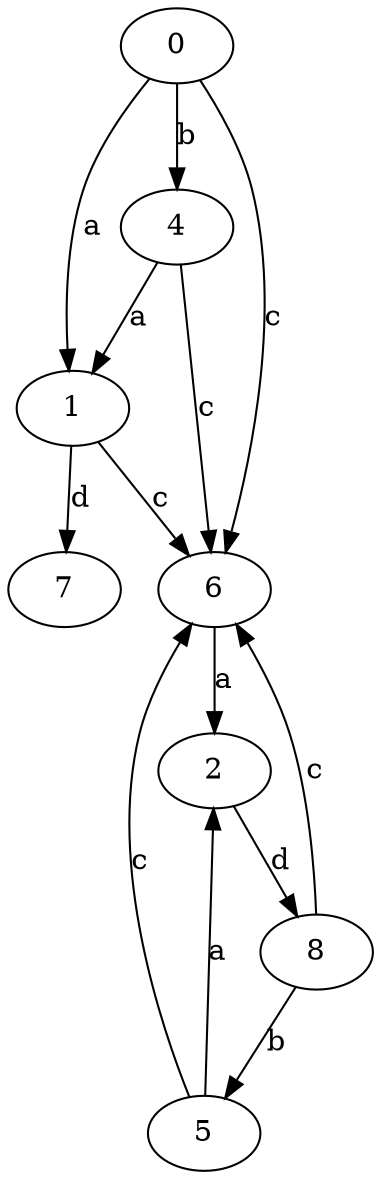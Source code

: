 strict digraph  {
1;
2;
4;
5;
6;
7;
0;
8;
1 -> 6  [label=c];
1 -> 7  [label=d];
2 -> 8  [label=d];
4 -> 1  [label=a];
4 -> 6  [label=c];
5 -> 2  [label=a];
5 -> 6  [label=c];
6 -> 2  [label=a];
0 -> 1  [label=a];
0 -> 4  [label=b];
0 -> 6  [label=c];
8 -> 5  [label=b];
8 -> 6  [label=c];
}
